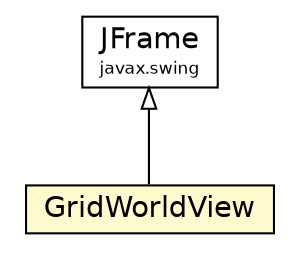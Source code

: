 #!/usr/local/bin/dot
#
# Class diagram 
# Generated by UMLGraph version 5.1 (http://www.umlgraph.org/)
#

digraph G {
	edge [fontname="Helvetica",fontsize=10,labelfontname="Helvetica",labelfontsize=10];
	node [fontname="Helvetica",fontsize=10,shape=plaintext];
	nodesep=0.25;
	ranksep=0.5;
	// jason.environment.grid.GridWorldView
	c30898 [label=<<table title="jason.environment.grid.GridWorldView" border="0" cellborder="1" cellspacing="0" cellpadding="2" port="p" bgcolor="lemonChiffon" href="./GridWorldView.html">
		<tr><td><table border="0" cellspacing="0" cellpadding="1">
<tr><td align="center" balign="center"> GridWorldView </td></tr>
		</table></td></tr>
		</table>>, fontname="Helvetica", fontcolor="black", fontsize=14.0];
	//jason.environment.grid.GridWorldView extends javax.swing.JFrame
	c31054:p -> c30898:p [dir=back,arrowtail=empty];
	// javax.swing.JFrame
	c31054 [label=<<table title="javax.swing.JFrame" border="0" cellborder="1" cellspacing="0" cellpadding="2" port="p" href="http://java.sun.com/j2se/1.4.2/docs/api/javax/swing/JFrame.html">
		<tr><td><table border="0" cellspacing="0" cellpadding="1">
<tr><td align="center" balign="center"> JFrame </td></tr>
<tr><td align="center" balign="center"><font point-size="8.0"> javax.swing </font></td></tr>
		</table></td></tr>
		</table>>, fontname="Helvetica", fontcolor="black", fontsize=14.0];
}

